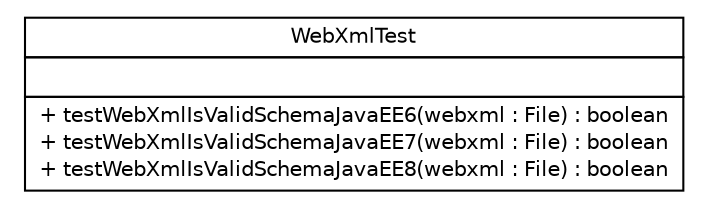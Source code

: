 #!/usr/local/bin/dot
#
# Class diagram 
# Generated by UMLGraph version R5_6-24-gf6e263 (http://www.umlgraph.org/)
#

digraph G {
	edge [fontname="Helvetica",fontsize=10,labelfontname="Helvetica",labelfontsize=10];
	node [fontname="Helvetica",fontsize=10,shape=plaintext];
	nodesep=0.25;
	ranksep=0.5;
	// nl.b3p.brmo.test.util.WebXmlTest
	c0 [label=<<table title="nl.b3p.brmo.test.util.WebXmlTest" border="0" cellborder="1" cellspacing="0" cellpadding="2" port="p" href="./WebXmlTest.html">
		<tr><td><table border="0" cellspacing="0" cellpadding="1">
<tr><td align="center" balign="center"> WebXmlTest </td></tr>
		</table></td></tr>
		<tr><td><table border="0" cellspacing="0" cellpadding="1">
<tr><td align="left" balign="left">  </td></tr>
		</table></td></tr>
		<tr><td><table border="0" cellspacing="0" cellpadding="1">
<tr><td align="left" balign="left"> + testWebXmlIsValidSchemaJavaEE6(webxml : File) : boolean </td></tr>
<tr><td align="left" balign="left"> + testWebXmlIsValidSchemaJavaEE7(webxml : File) : boolean </td></tr>
<tr><td align="left" balign="left"> + testWebXmlIsValidSchemaJavaEE8(webxml : File) : boolean </td></tr>
		</table></td></tr>
		</table>>, URL="./WebXmlTest.html", fontname="Helvetica", fontcolor="black", fontsize=10.0];
}

